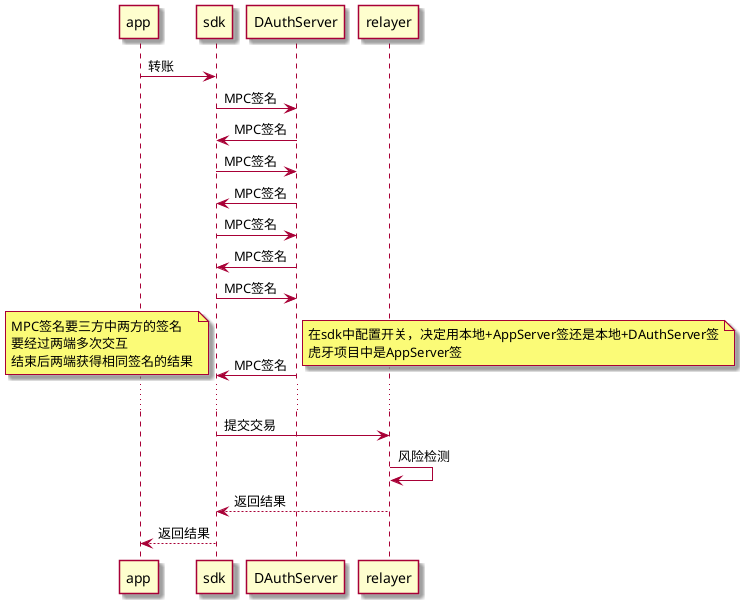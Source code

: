 @startuml
'https://plantuml.com/sequence-diagram
skin rose
app -> sdk: 转账
sdk -> DAuthServer: MPC签名
DAuthServer -> sdk: MPC签名
sdk -> DAuthServer: MPC签名
DAuthServer -> sdk: MPC签名
sdk -> DAuthServer: MPC签名
DAuthServer -> sdk: MPC签名
sdk -> DAuthServer: MPC签名
DAuthServer -> sdk: MPC签名

note left: MPC签名要三方中两方的签名\n要经过两端多次交互\n结束后两端获得相同签名的结果
note right: 在sdk中配置开关，决定用本地+AppServer签还是本地+DAuthServer签\n虎牙项目中是AppServer签

...

sdk -> relayer: 提交交易
relayer -> relayer: 风险检测
relayer --> sdk: 返回结果
sdk --> app: 返回结果
@enduml
